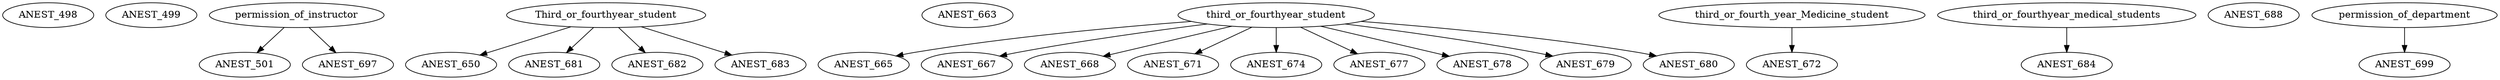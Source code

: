 digraph G {
    ANEST_498;
    ANEST_499;
    edge [color=black];
    permission_of_instructor -> ANEST_501;
    edge [color=black];
    Third_or_fourthyear_student -> ANEST_650;
    ANEST_663;
    edge [color=black];
    third_or_fourthyear_student -> ANEST_665;
    edge [color=black];
    third_or_fourthyear_student -> ANEST_667;
    edge [color=black];
    third_or_fourthyear_student -> ANEST_668;
    edge [color=black];
    third_or_fourthyear_student -> ANEST_671;
    edge [color=black];
    third_or_fourth_year_Medicine_student -> ANEST_672;
    edge [color=black];
    third_or_fourthyear_student -> ANEST_674;
    edge [color=black];
    third_or_fourthyear_student -> ANEST_677;
    edge [color=black];
    third_or_fourthyear_student -> ANEST_678;
    edge [color=black];
    third_or_fourthyear_student -> ANEST_679;
    edge [color=black];
    third_or_fourthyear_student -> ANEST_680;
    edge [color=black];
    Third_or_fourthyear_student -> ANEST_681;
    edge [color=black];
    Third_or_fourthyear_student -> ANEST_682;
    edge [color=black];
    Third_or_fourthyear_student -> ANEST_683;
    edge [color=black];
    third_or_fourthyear_medical_students -> ANEST_684;
    ANEST_688;
    edge [color=black];
    permission_of_instructor -> ANEST_697;
    edge [color=black];
    permission_of_department -> ANEST_699;
}
